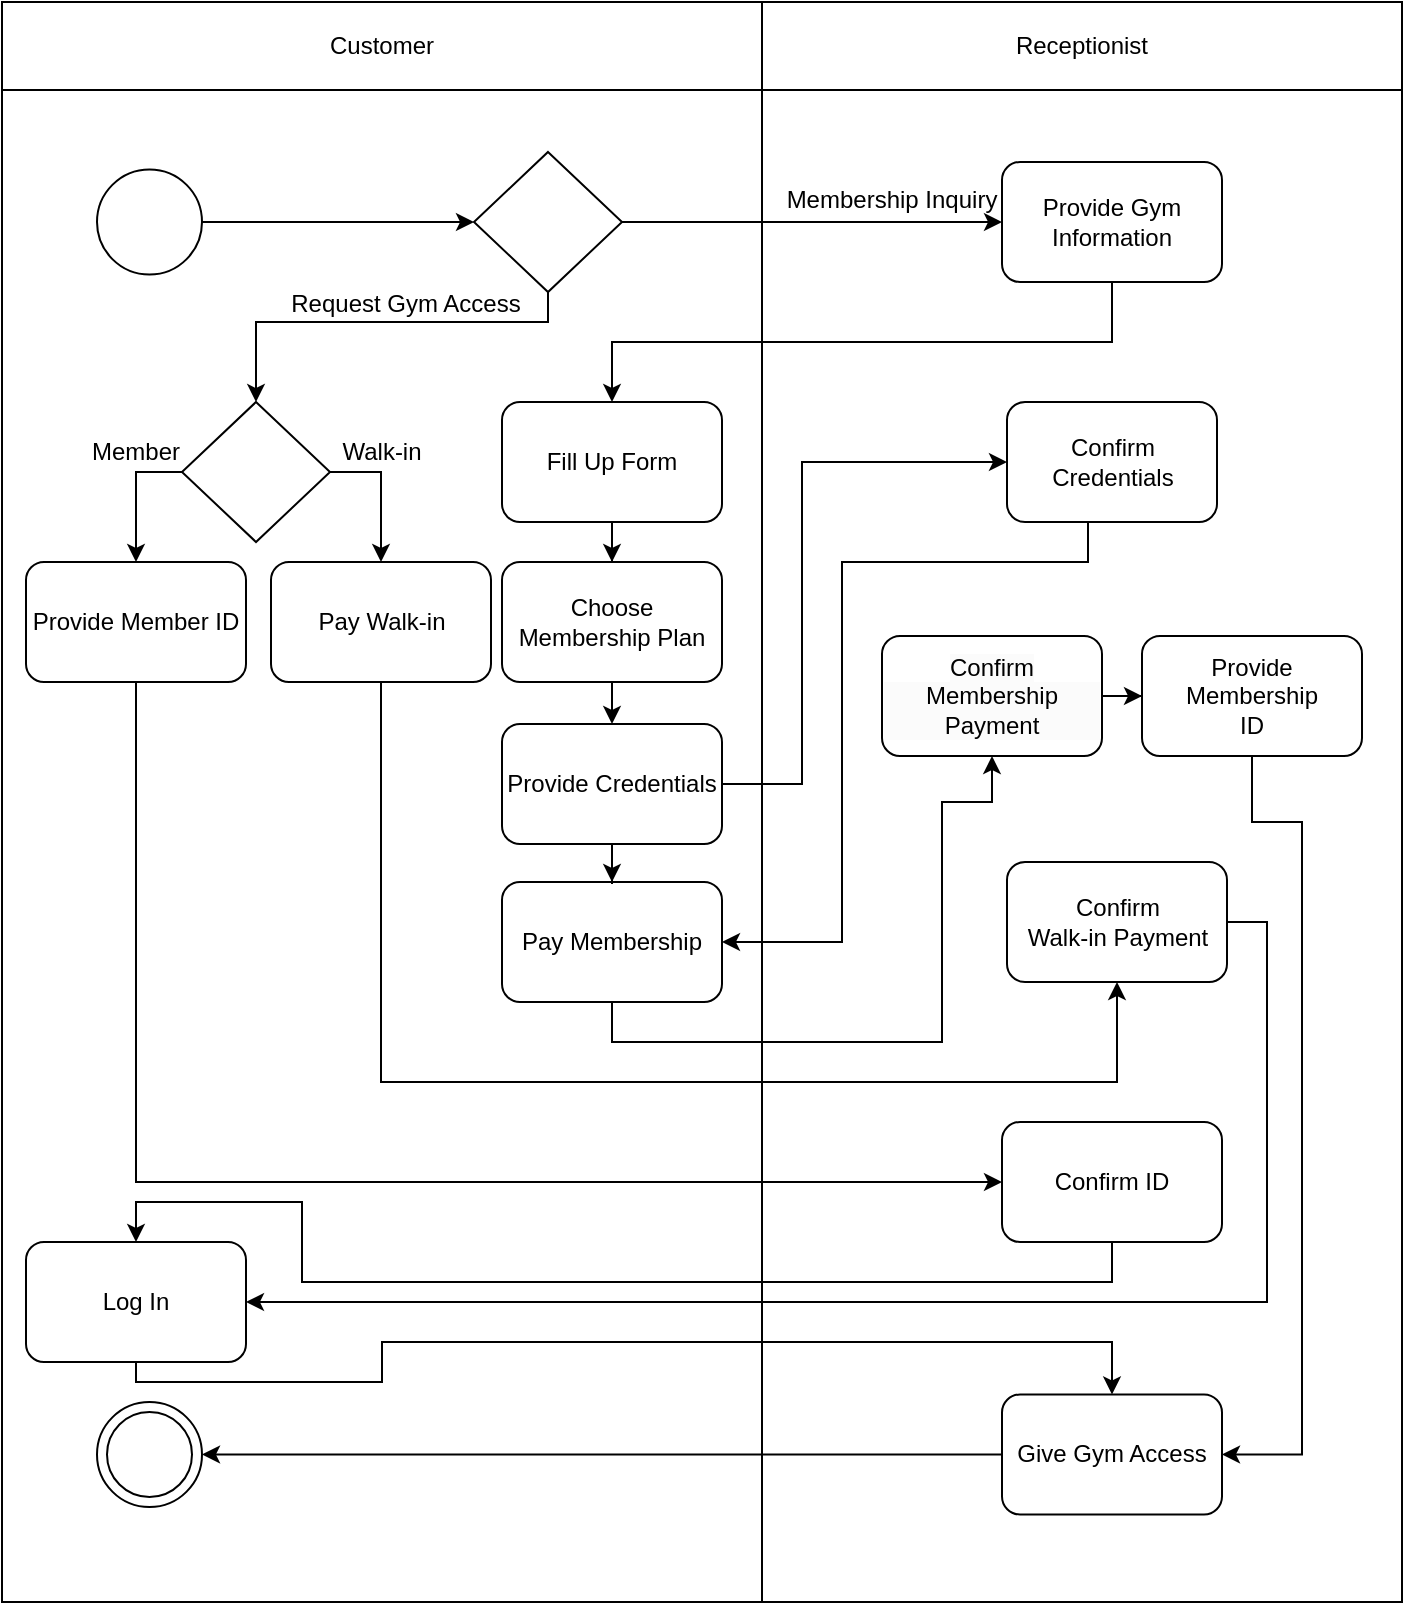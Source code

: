 <mxfile version="24.7.14">
  <diagram id="prtHgNgQTEPvFCAcTncT" name="Page-1">
    <mxGraphModel dx="1921" dy="888" grid="1" gridSize="10" guides="1" tooltips="1" connect="1" arrows="1" fold="1" page="1" pageScale="1" pageWidth="827" pageHeight="1169" math="0" shadow="0">
      <root>
        <mxCell id="0" />
        <mxCell id="1" parent="0" />
        <mxCell id="Im2IujWXLCtxK3zsTkd3-11" value="" style="shape=table;startSize=0;container=1;collapsible=0;childLayout=tableLayout;" parent="1" vertex="1">
          <mxGeometry x="90" y="40" width="700" height="800" as="geometry" />
        </mxCell>
        <mxCell id="Im2IujWXLCtxK3zsTkd3-12" value="" style="shape=tableRow;horizontal=0;startSize=0;swimlaneHead=0;swimlaneBody=0;strokeColor=inherit;top=0;left=0;bottom=0;right=0;collapsible=0;dropTarget=0;fillColor=none;points=[[0,0.5],[1,0.5]];portConstraint=eastwest;" parent="Im2IujWXLCtxK3zsTkd3-11" vertex="1">
          <mxGeometry width="700" height="44" as="geometry" />
        </mxCell>
        <mxCell id="Im2IujWXLCtxK3zsTkd3-13" value="Customer" style="shape=partialRectangle;html=1;whiteSpace=wrap;connectable=0;strokeColor=inherit;overflow=hidden;fillColor=none;top=0;left=0;bottom=0;right=0;pointerEvents=1;" parent="Im2IujWXLCtxK3zsTkd3-12" vertex="1">
          <mxGeometry width="380" height="44" as="geometry">
            <mxRectangle width="380" height="44" as="alternateBounds" />
          </mxGeometry>
        </mxCell>
        <mxCell id="Im2IujWXLCtxK3zsTkd3-14" value="Receptionist" style="shape=partialRectangle;html=1;whiteSpace=wrap;connectable=0;strokeColor=inherit;overflow=hidden;fillColor=none;top=0;left=0;bottom=0;right=0;pointerEvents=1;" parent="Im2IujWXLCtxK3zsTkd3-12" vertex="1">
          <mxGeometry x="380" width="320" height="44" as="geometry">
            <mxRectangle width="320" height="44" as="alternateBounds" />
          </mxGeometry>
        </mxCell>
        <mxCell id="Im2IujWXLCtxK3zsTkd3-15" value="" style="shape=tableRow;horizontal=0;startSize=0;swimlaneHead=0;swimlaneBody=0;strokeColor=inherit;top=0;left=0;bottom=0;right=0;collapsible=0;dropTarget=0;fillColor=none;points=[[0,0.5],[1,0.5]];portConstraint=eastwest;" parent="Im2IujWXLCtxK3zsTkd3-11" vertex="1">
          <mxGeometry y="44" width="700" height="756" as="geometry" />
        </mxCell>
        <mxCell id="Im2IujWXLCtxK3zsTkd3-16" value="" style="shape=partialRectangle;html=1;whiteSpace=wrap;connectable=0;strokeColor=inherit;overflow=hidden;fillColor=none;top=0;left=0;bottom=0;right=0;pointerEvents=1;" parent="Im2IujWXLCtxK3zsTkd3-15" vertex="1">
          <mxGeometry width="380" height="756" as="geometry">
            <mxRectangle width="380" height="756" as="alternateBounds" />
          </mxGeometry>
        </mxCell>
        <mxCell id="Im2IujWXLCtxK3zsTkd3-17" value="" style="shape=partialRectangle;html=1;whiteSpace=wrap;connectable=0;strokeColor=inherit;overflow=hidden;fillColor=none;top=0;left=0;bottom=0;right=0;pointerEvents=1;" parent="Im2IujWXLCtxK3zsTkd3-15" vertex="1">
          <mxGeometry x="380" width="320" height="756" as="geometry">
            <mxRectangle width="320" height="756" as="alternateBounds" />
          </mxGeometry>
        </mxCell>
        <mxCell id="Im2IujWXLCtxK3zsTkd3-24" value="" style="whiteSpace=wrap;html=1;" parent="Im2IujWXLCtxK3zsTkd3-15" vertex="1">
          <mxGeometry x="700" width="NaN" height="756" as="geometry">
            <mxRectangle width="NaN" height="756" as="alternateBounds" />
          </mxGeometry>
        </mxCell>
        <mxCell id="rvdJIMKBWjh_Pe81FS9a-73" value="" style="ellipse;whiteSpace=wrap;html=1;rounded=1;" parent="Im2IujWXLCtxK3zsTkd3-15" vertex="1">
          <mxGeometry width="NaN" height="756" as="geometry">
            <mxRectangle width="NaN" height="756" as="alternateBounds" />
          </mxGeometry>
        </mxCell>
        <mxCell id="7ic36mAQvmnpquRYO7w3-2" value="" style="edgeStyle=orthogonalEdgeStyle;rounded=0;orthogonalLoop=1;jettySize=auto;html=1;" edge="1" parent="1" source="Im2IujWXLCtxK3zsTkd3-19" target="Im2IujWXLCtxK3zsTkd3-66">
          <mxGeometry relative="1" as="geometry" />
        </mxCell>
        <mxCell id="Im2IujWXLCtxK3zsTkd3-19" value="" style="ellipse;whiteSpace=wrap;html=1;aspect=fixed;" parent="1" vertex="1">
          <mxGeometry x="137.5" y="123.75" width="52.5" height="52.5" as="geometry" />
        </mxCell>
        <mxCell id="7ic36mAQvmnpquRYO7w3-4" style="edgeStyle=orthogonalEdgeStyle;rounded=0;orthogonalLoop=1;jettySize=auto;html=1;exitX=0.5;exitY=1;exitDx=0;exitDy=0;entryX=0.5;entryY=0;entryDx=0;entryDy=0;" edge="1" parent="1" source="Im2IujWXLCtxK3zsTkd3-49" target="7ic36mAQvmnpquRYO7w3-5">
          <mxGeometry relative="1" as="geometry">
            <mxPoint x="420" y="240" as="targetPoint" />
          </mxGeometry>
        </mxCell>
        <mxCell id="Im2IujWXLCtxK3zsTkd3-49" value="Provide Gym Information" style="rounded=1;whiteSpace=wrap;html=1;" parent="1" vertex="1">
          <mxGeometry x="590" y="120" width="110" height="60" as="geometry" />
        </mxCell>
        <mxCell id="Im2IujWXLCtxK3zsTkd3-33" value="Walk-in" style="text;strokeColor=none;align=center;fillColor=none;html=1;verticalAlign=middle;whiteSpace=wrap;rounded=0;" parent="1" vertex="1">
          <mxGeometry x="249.5" y="250" width="60" height="30" as="geometry" />
        </mxCell>
        <mxCell id="Im2IujWXLCtxK3zsTkd3-34" value="Member" style="text;strokeColor=none;align=center;fillColor=none;html=1;verticalAlign=middle;whiteSpace=wrap;rounded=0;" parent="1" vertex="1">
          <mxGeometry x="127" y="250" width="60" height="30" as="geometry" />
        </mxCell>
        <mxCell id="7ic36mAQvmnpquRYO7w3-3" value="" style="edgeStyle=orthogonalEdgeStyle;rounded=0;orthogonalLoop=1;jettySize=auto;html=1;" edge="1" parent="1" source="Im2IujWXLCtxK3zsTkd3-66" target="Im2IujWXLCtxK3zsTkd3-49">
          <mxGeometry relative="1" as="geometry" />
        </mxCell>
        <mxCell id="7ic36mAQvmnpquRYO7w3-21" style="edgeStyle=orthogonalEdgeStyle;rounded=0;orthogonalLoop=1;jettySize=auto;html=1;exitX=0.5;exitY=1;exitDx=0;exitDy=0;entryX=0.5;entryY=0;entryDx=0;entryDy=0;" edge="1" parent="1" source="Im2IujWXLCtxK3zsTkd3-66" target="7ic36mAQvmnpquRYO7w3-20">
          <mxGeometry relative="1" as="geometry">
            <Array as="points">
              <mxPoint x="363" y="200" />
              <mxPoint x="217" y="200" />
            </Array>
          </mxGeometry>
        </mxCell>
        <mxCell id="Im2IujWXLCtxK3zsTkd3-66" value="" style="rhombus;whiteSpace=wrap;html=1;" parent="1" vertex="1">
          <mxGeometry x="326" y="115" width="74" height="70" as="geometry" />
        </mxCell>
        <mxCell id="rvdJIMKBWjh_Pe81FS9a-12" value="Request Gym Access" style="text;strokeColor=none;align=center;fillColor=none;html=1;verticalAlign=middle;whiteSpace=wrap;rounded=0;" parent="1" vertex="1">
          <mxGeometry x="226.5" y="176.25" width="130" height="30" as="geometry" />
        </mxCell>
        <mxCell id="7ic36mAQvmnpquRYO7w3-18" style="edgeStyle=orthogonalEdgeStyle;rounded=0;orthogonalLoop=1;jettySize=auto;html=1;exitX=0.5;exitY=1;exitDx=0;exitDy=0;entryX=1;entryY=0.5;entryDx=0;entryDy=0;" edge="1" parent="1" source="rvdJIMKBWjh_Pe81FS9a-21" target="7ic36mAQvmnpquRYO7w3-7">
          <mxGeometry relative="1" as="geometry">
            <Array as="points">
              <mxPoint x="633" y="300" />
              <mxPoint x="633" y="320" />
              <mxPoint x="510" y="320" />
              <mxPoint x="510" y="510" />
            </Array>
          </mxGeometry>
        </mxCell>
        <mxCell id="rvdJIMKBWjh_Pe81FS9a-21" value="Confirm Credentials" style="rounded=1;whiteSpace=wrap;html=1;" parent="1" vertex="1">
          <mxGeometry x="592.5" y="240" width="105" height="60" as="geometry" />
        </mxCell>
        <mxCell id="rvdJIMKBWjh_Pe81FS9a-24" value="Membership Inquiry" style="text;strokeColor=none;align=center;fillColor=none;html=1;verticalAlign=middle;whiteSpace=wrap;rounded=0;" parent="1" vertex="1">
          <mxGeometry x="470" y="123.75" width="130" height="30" as="geometry" />
        </mxCell>
        <mxCell id="rvdJIMKBWjh_Pe81FS9a-93" style="edgeStyle=orthogonalEdgeStyle;rounded=0;orthogonalLoop=1;jettySize=auto;html=1;exitX=0.5;exitY=1;exitDx=0;exitDy=0;" parent="1" edge="1">
          <mxGeometry relative="1" as="geometry">
            <mxPoint x="675" y="520" as="sourcePoint" />
            <mxPoint x="675" y="520" as="targetPoint" />
          </mxGeometry>
        </mxCell>
        <mxCell id="7ic36mAQvmnpquRYO7w3-9" value="" style="edgeStyle=orthogonalEdgeStyle;rounded=0;orthogonalLoop=1;jettySize=auto;html=1;" edge="1" parent="1" source="7ic36mAQvmnpquRYO7w3-5" target="7ic36mAQvmnpquRYO7w3-6">
          <mxGeometry relative="1" as="geometry" />
        </mxCell>
        <mxCell id="7ic36mAQvmnpquRYO7w3-5" value="Fill Up Form" style="rounded=1;whiteSpace=wrap;html=1;" vertex="1" parent="1">
          <mxGeometry x="340" y="240" width="110" height="60" as="geometry" />
        </mxCell>
        <mxCell id="7ic36mAQvmnpquRYO7w3-10" value="" style="edgeStyle=orthogonalEdgeStyle;rounded=0;orthogonalLoop=1;jettySize=auto;html=1;" edge="1" parent="1" source="7ic36mAQvmnpquRYO7w3-6" target="7ic36mAQvmnpquRYO7w3-8">
          <mxGeometry relative="1" as="geometry" />
        </mxCell>
        <mxCell id="7ic36mAQvmnpquRYO7w3-6" value="Choose Membership Plan" style="rounded=1;whiteSpace=wrap;html=1;" vertex="1" parent="1">
          <mxGeometry x="340" y="320" width="110" height="60" as="geometry" />
        </mxCell>
        <mxCell id="7ic36mAQvmnpquRYO7w3-36" style="edgeStyle=orthogonalEdgeStyle;rounded=0;orthogonalLoop=1;jettySize=auto;html=1;exitX=0.5;exitY=1;exitDx=0;exitDy=0;entryX=0.5;entryY=1;entryDx=0;entryDy=0;" edge="1" parent="1" source="7ic36mAQvmnpquRYO7w3-7" target="7ic36mAQvmnpquRYO7w3-14">
          <mxGeometry relative="1" as="geometry">
            <Array as="points">
              <mxPoint x="395" y="560" />
              <mxPoint x="560" y="560" />
              <mxPoint x="560" y="440" />
              <mxPoint x="585" y="440" />
            </Array>
          </mxGeometry>
        </mxCell>
        <mxCell id="7ic36mAQvmnpquRYO7w3-7" value="Pay Membership" style="rounded=1;whiteSpace=wrap;html=1;" vertex="1" parent="1">
          <mxGeometry x="340" y="480" width="110" height="60" as="geometry" />
        </mxCell>
        <mxCell id="7ic36mAQvmnpquRYO7w3-11" style="edgeStyle=orthogonalEdgeStyle;rounded=0;orthogonalLoop=1;jettySize=auto;html=1;exitX=1;exitY=0.5;exitDx=0;exitDy=0;entryX=0;entryY=0.5;entryDx=0;entryDy=0;" edge="1" parent="1" source="7ic36mAQvmnpquRYO7w3-8" target="rvdJIMKBWjh_Pe81FS9a-21">
          <mxGeometry relative="1" as="geometry">
            <Array as="points">
              <mxPoint x="490" y="431" />
              <mxPoint x="490" y="270" />
            </Array>
          </mxGeometry>
        </mxCell>
        <mxCell id="7ic36mAQvmnpquRYO7w3-17" value="" style="edgeStyle=orthogonalEdgeStyle;rounded=0;orthogonalLoop=1;jettySize=auto;html=1;" edge="1" parent="1" source="7ic36mAQvmnpquRYO7w3-8" target="7ic36mAQvmnpquRYO7w3-7">
          <mxGeometry relative="1" as="geometry" />
        </mxCell>
        <mxCell id="7ic36mAQvmnpquRYO7w3-8" value="Provide Credentials" style="rounded=1;whiteSpace=wrap;html=1;" vertex="1" parent="1">
          <mxGeometry x="340" y="401" width="110" height="60" as="geometry" />
        </mxCell>
        <mxCell id="7ic36mAQvmnpquRYO7w3-22" value="" style="edgeStyle=orthogonalEdgeStyle;rounded=0;orthogonalLoop=1;jettySize=auto;html=1;" edge="1" parent="1" source="7ic36mAQvmnpquRYO7w3-14" target="7ic36mAQvmnpquRYO7w3-15">
          <mxGeometry relative="1" as="geometry" />
        </mxCell>
        <mxCell id="7ic36mAQvmnpquRYO7w3-14" value="&lt;span style=&quot;color: rgb(0, 0, 0); font-family: Helvetica; font-size: 12px; font-style: normal; font-variant-ligatures: normal; font-variant-caps: normal; font-weight: 400; letter-spacing: normal; orphans: 2; text-align: center; text-indent: 0px; text-transform: none; widows: 2; word-spacing: 0px; -webkit-text-stroke-width: 0px; white-space: normal; background-color: rgb(251, 251, 251); text-decoration-thickness: initial; text-decoration-style: initial; text-decoration-color: initial; display: inline !important; float: none;&quot;&gt;Confirm&lt;/span&gt;&lt;div style=&quot;forced-color-adjust: none; color: rgb(0, 0, 0); font-family: Helvetica; font-size: 12px; font-style: normal; font-variant-ligatures: normal; font-variant-caps: normal; font-weight: 400; letter-spacing: normal; orphans: 2; text-align: center; text-indent: 0px; text-transform: none; widows: 2; word-spacing: 0px; -webkit-text-stroke-width: 0px; white-space: normal; background-color: rgb(251, 251, 251); text-decoration-thickness: initial; text-decoration-style: initial; text-decoration-color: initial;&quot;&gt;Membership Payment&lt;/div&gt;" style="rounded=1;whiteSpace=wrap;html=1;" vertex="1" parent="1">
          <mxGeometry x="530" y="357" width="110" height="60" as="geometry" />
        </mxCell>
        <mxCell id="7ic36mAQvmnpquRYO7w3-46" style="edgeStyle=orthogonalEdgeStyle;rounded=0;orthogonalLoop=1;jettySize=auto;html=1;exitX=0.5;exitY=1;exitDx=0;exitDy=0;entryX=1;entryY=0.5;entryDx=0;entryDy=0;" edge="1" parent="1" source="7ic36mAQvmnpquRYO7w3-15" target="7ic36mAQvmnpquRYO7w3-41">
          <mxGeometry relative="1" as="geometry">
            <Array as="points">
              <mxPoint x="715" y="450" />
              <mxPoint x="740" y="450" />
              <mxPoint x="740" y="766" />
            </Array>
          </mxGeometry>
        </mxCell>
        <mxCell id="7ic36mAQvmnpquRYO7w3-15" value="Provide Membership&lt;div&gt;ID&lt;/div&gt;" style="rounded=1;whiteSpace=wrap;html=1;" vertex="1" parent="1">
          <mxGeometry x="660" y="357" width="110" height="60" as="geometry" />
        </mxCell>
        <mxCell id="7ic36mAQvmnpquRYO7w3-32" style="edgeStyle=orthogonalEdgeStyle;rounded=0;orthogonalLoop=1;jettySize=auto;html=1;exitX=0;exitY=0.5;exitDx=0;exitDy=0;entryX=0.5;entryY=0;entryDx=0;entryDy=0;" edge="1" parent="1" source="7ic36mAQvmnpquRYO7w3-20" target="7ic36mAQvmnpquRYO7w3-26">
          <mxGeometry relative="1" as="geometry" />
        </mxCell>
        <mxCell id="7ic36mAQvmnpquRYO7w3-35" style="edgeStyle=orthogonalEdgeStyle;rounded=0;orthogonalLoop=1;jettySize=auto;html=1;exitX=1;exitY=0.5;exitDx=0;exitDy=0;" edge="1" parent="1" source="7ic36mAQvmnpquRYO7w3-20" target="7ic36mAQvmnpquRYO7w3-27">
          <mxGeometry relative="1" as="geometry" />
        </mxCell>
        <mxCell id="7ic36mAQvmnpquRYO7w3-20" value="" style="rhombus;whiteSpace=wrap;html=1;" vertex="1" parent="1">
          <mxGeometry x="180" y="240" width="74" height="70" as="geometry" />
        </mxCell>
        <mxCell id="7ic36mAQvmnpquRYO7w3-45" style="edgeStyle=orthogonalEdgeStyle;rounded=0;orthogonalLoop=1;jettySize=auto;html=1;exitX=0.5;exitY=1;exitDx=0;exitDy=0;entryX=0.5;entryY=0;entryDx=0;entryDy=0;" edge="1" parent="1" source="7ic36mAQvmnpquRYO7w3-23" target="7ic36mAQvmnpquRYO7w3-41">
          <mxGeometry relative="1" as="geometry">
            <Array as="points">
              <mxPoint x="157" y="730" />
              <mxPoint x="280" y="730" />
              <mxPoint x="280" y="710" />
              <mxPoint x="645" y="710" />
            </Array>
          </mxGeometry>
        </mxCell>
        <mxCell id="7ic36mAQvmnpquRYO7w3-23" value="Log In" style="rounded=1;whiteSpace=wrap;html=1;" vertex="1" parent="1">
          <mxGeometry x="102" y="660" width="110" height="60" as="geometry" />
        </mxCell>
        <mxCell id="7ic36mAQvmnpquRYO7w3-43" style="edgeStyle=orthogonalEdgeStyle;rounded=0;orthogonalLoop=1;jettySize=auto;html=1;exitX=0.5;exitY=1;exitDx=0;exitDy=0;entryX=0.5;entryY=0;entryDx=0;entryDy=0;" edge="1" parent="1" source="7ic36mAQvmnpquRYO7w3-24" target="7ic36mAQvmnpquRYO7w3-23">
          <mxGeometry relative="1" as="geometry">
            <Array as="points">
              <mxPoint x="645" y="680" />
              <mxPoint x="240" y="680" />
              <mxPoint x="240" y="640" />
              <mxPoint x="157" y="640" />
            </Array>
          </mxGeometry>
        </mxCell>
        <mxCell id="7ic36mAQvmnpquRYO7w3-24" value="Confirm ID" style="rounded=1;whiteSpace=wrap;html=1;" vertex="1" parent="1">
          <mxGeometry x="590" y="600" width="110" height="60" as="geometry" />
        </mxCell>
        <mxCell id="7ic36mAQvmnpquRYO7w3-42" style="edgeStyle=orthogonalEdgeStyle;rounded=0;orthogonalLoop=1;jettySize=auto;html=1;exitX=1;exitY=0.5;exitDx=0;exitDy=0;entryX=1;entryY=0.5;entryDx=0;entryDy=0;" edge="1" parent="1" source="7ic36mAQvmnpquRYO7w3-25" target="7ic36mAQvmnpquRYO7w3-23">
          <mxGeometry relative="1" as="geometry" />
        </mxCell>
        <mxCell id="7ic36mAQvmnpquRYO7w3-25" value="Confirm&lt;div&gt;Walk-in Payment&lt;/div&gt;" style="rounded=1;whiteSpace=wrap;html=1;" vertex="1" parent="1">
          <mxGeometry x="592.5" y="470" width="110" height="60" as="geometry" />
        </mxCell>
        <mxCell id="7ic36mAQvmnpquRYO7w3-38" style="edgeStyle=orthogonalEdgeStyle;rounded=0;orthogonalLoop=1;jettySize=auto;html=1;exitX=0.5;exitY=1;exitDx=0;exitDy=0;entryX=0;entryY=0.5;entryDx=0;entryDy=0;" edge="1" parent="1" source="7ic36mAQvmnpquRYO7w3-26" target="7ic36mAQvmnpquRYO7w3-24">
          <mxGeometry relative="1" as="geometry" />
        </mxCell>
        <mxCell id="7ic36mAQvmnpquRYO7w3-26" value="Provide Member ID" style="rounded=1;whiteSpace=wrap;html=1;" vertex="1" parent="1">
          <mxGeometry x="102" y="320" width="110" height="60" as="geometry" />
        </mxCell>
        <mxCell id="7ic36mAQvmnpquRYO7w3-37" style="edgeStyle=orthogonalEdgeStyle;rounded=0;orthogonalLoop=1;jettySize=auto;html=1;exitX=0.5;exitY=1;exitDx=0;exitDy=0;entryX=0.5;entryY=1;entryDx=0;entryDy=0;" edge="1" parent="1" source="7ic36mAQvmnpquRYO7w3-27" target="7ic36mAQvmnpquRYO7w3-25">
          <mxGeometry relative="1" as="geometry">
            <Array as="points">
              <mxPoint x="280" y="580" />
              <mxPoint x="648" y="580" />
            </Array>
          </mxGeometry>
        </mxCell>
        <mxCell id="7ic36mAQvmnpquRYO7w3-27" value="Pay Walk-in" style="rounded=1;whiteSpace=wrap;html=1;" vertex="1" parent="1">
          <mxGeometry x="224.5" y="320" width="110" height="60" as="geometry" />
        </mxCell>
        <mxCell id="7ic36mAQvmnpquRYO7w3-47" style="edgeStyle=orthogonalEdgeStyle;rounded=0;orthogonalLoop=1;jettySize=auto;html=1;exitX=0;exitY=0.5;exitDx=0;exitDy=0;entryX=1;entryY=0.5;entryDx=0;entryDy=0;" edge="1" parent="1" source="7ic36mAQvmnpquRYO7w3-41" target="7ic36mAQvmnpquRYO7w3-44">
          <mxGeometry relative="1" as="geometry" />
        </mxCell>
        <mxCell id="7ic36mAQvmnpquRYO7w3-41" value="Give Gym Access" style="rounded=1;whiteSpace=wrap;html=1;" vertex="1" parent="1">
          <mxGeometry x="590" y="736.25" width="110" height="60" as="geometry" />
        </mxCell>
        <mxCell id="7ic36mAQvmnpquRYO7w3-44" value="" style="ellipse;whiteSpace=wrap;html=1;aspect=fixed;" vertex="1" parent="1">
          <mxGeometry x="137.5" y="740" width="52.5" height="52.5" as="geometry" />
        </mxCell>
        <mxCell id="7ic36mAQvmnpquRYO7w3-48" value="" style="ellipse;whiteSpace=wrap;html=1;aspect=fixed;" vertex="1" parent="1">
          <mxGeometry x="142.5" y="745" width="42.5" height="42.5" as="geometry" />
        </mxCell>
      </root>
    </mxGraphModel>
  </diagram>
</mxfile>
